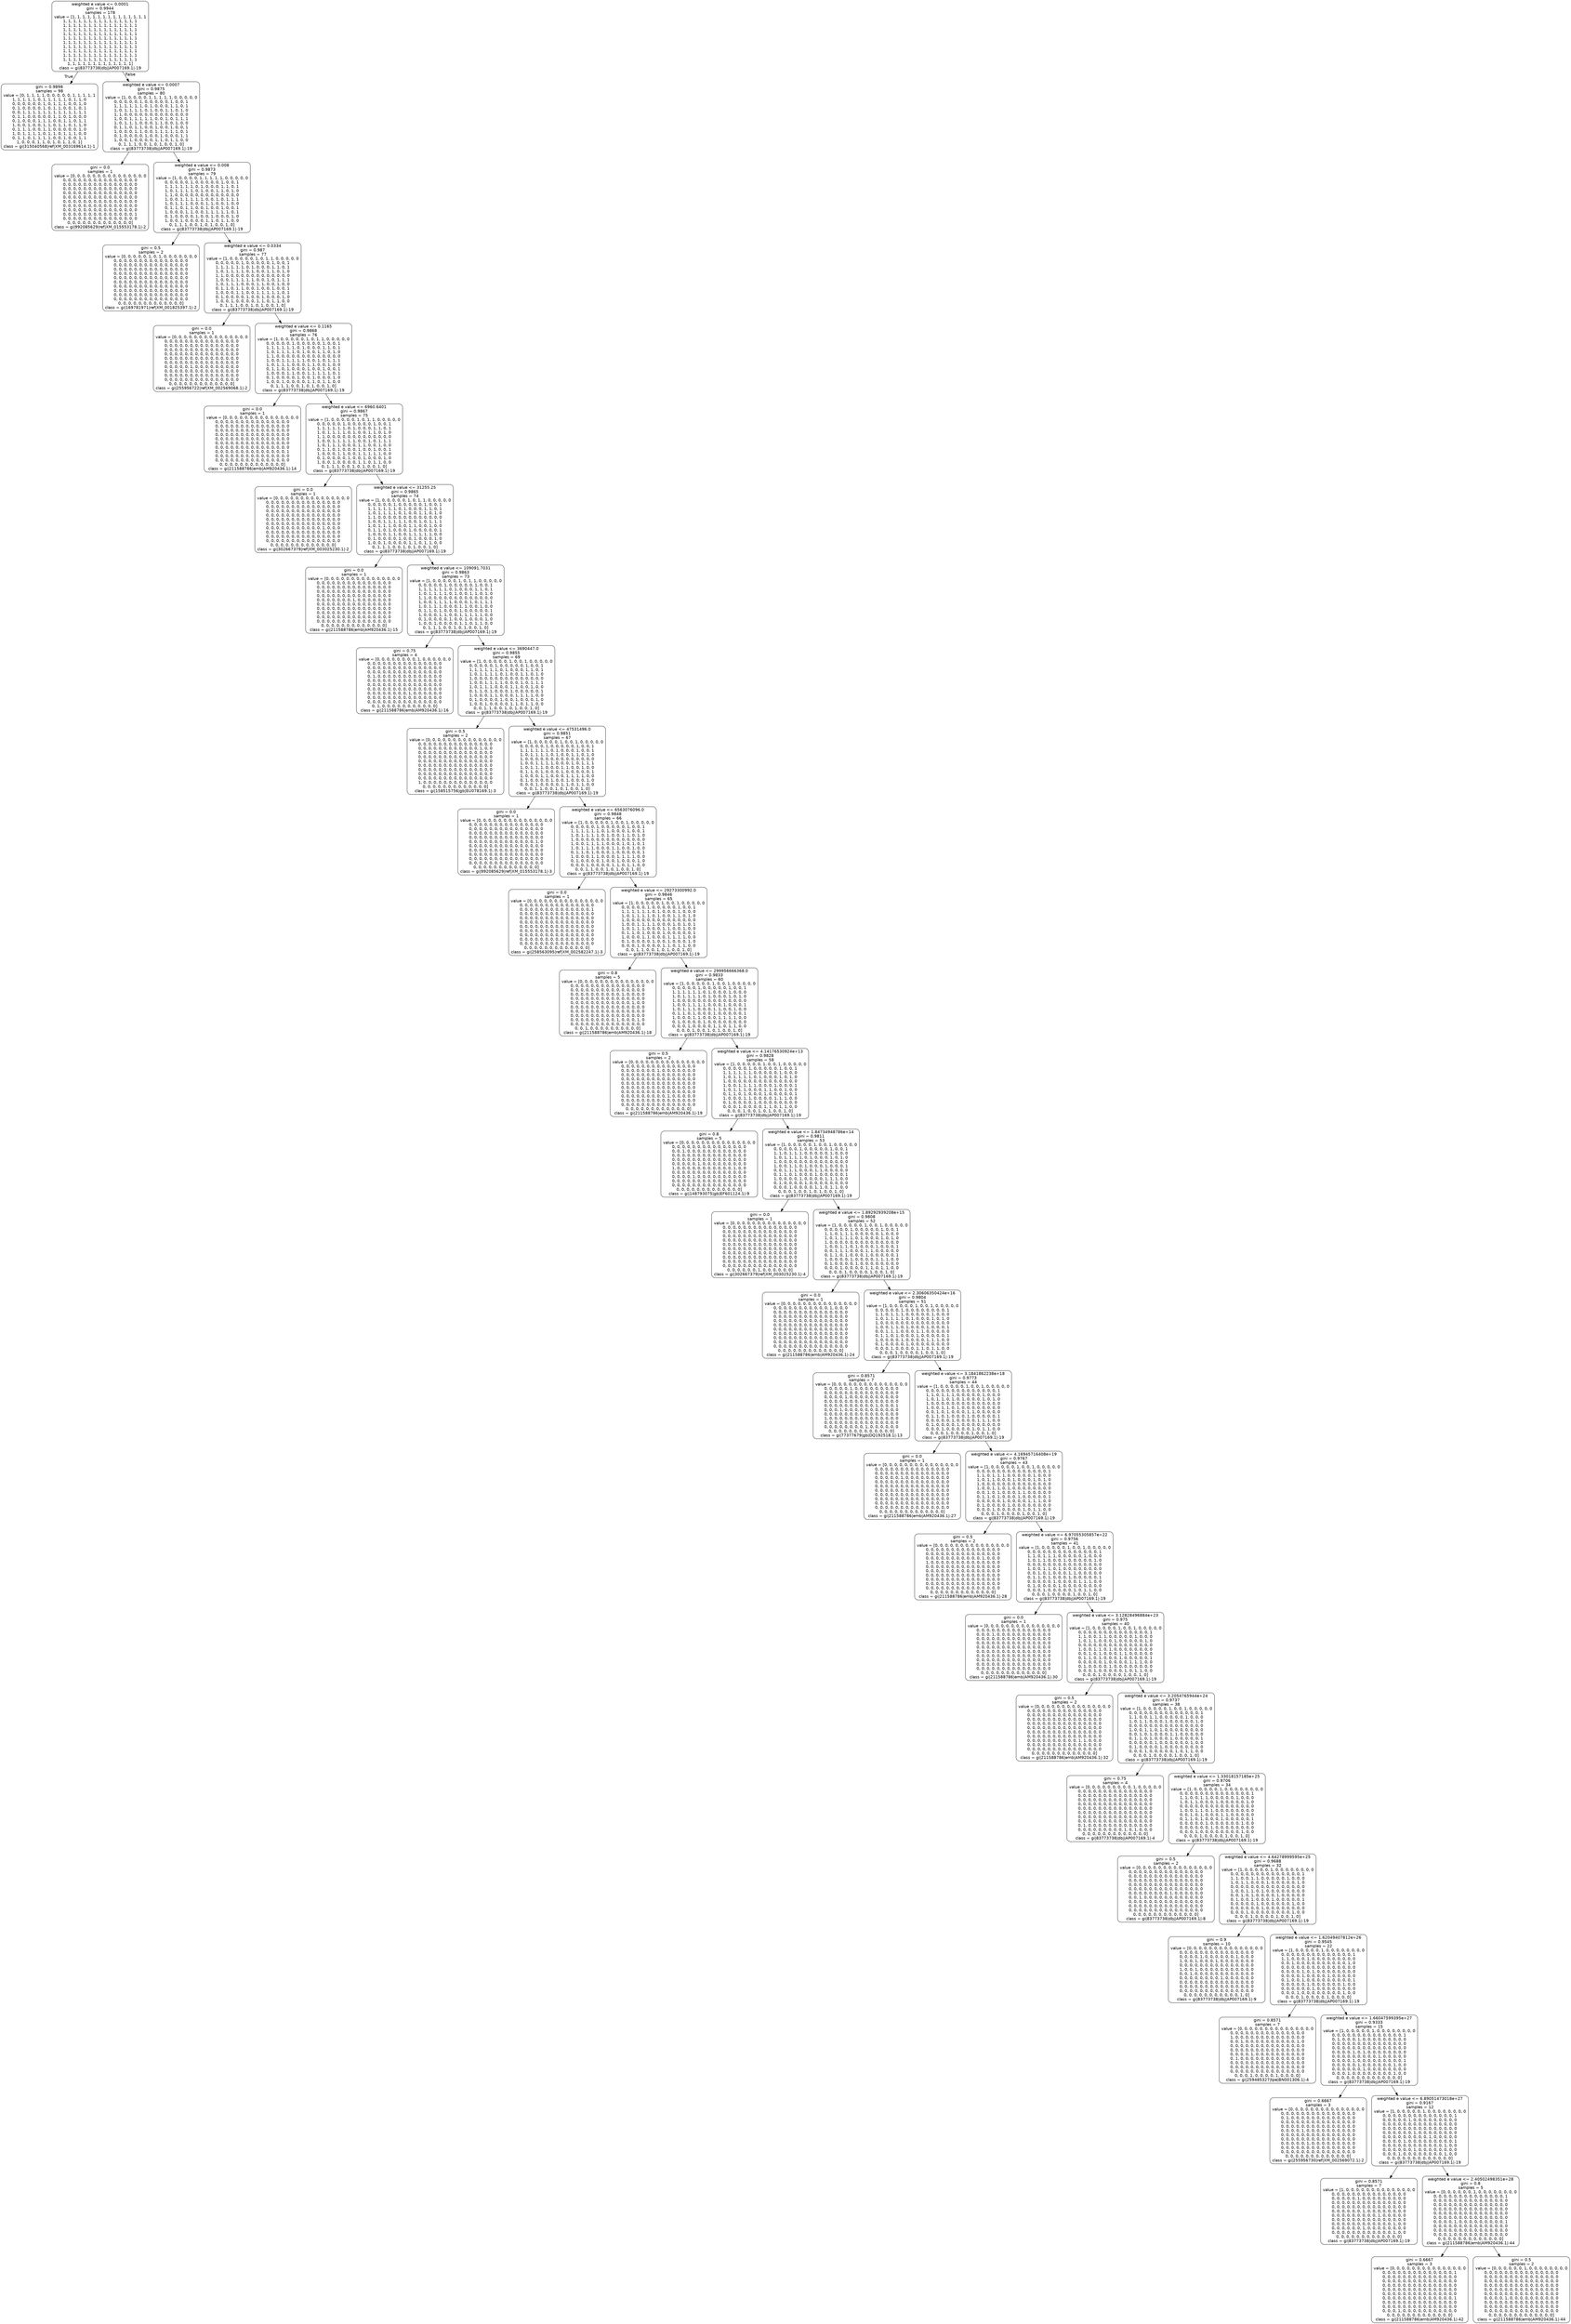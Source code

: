 digraph Tree {
node [shape=box, style="rounded", color="black", fontname=helvetica] ;
edge [fontname=helvetica] ;
0 [label="weighted e value <= 0.0001\ngini = 0.9944\nsamples = 178\nvalue = [1, 1, 1, 1, 1, 1, 1, 1, 1, 1, 1, 1, 1, 1, 1\n1, 1, 1, 1, 1, 1, 1, 1, 1, 1, 1, 1, 1, 1, 1\n1, 1, 1, 1, 1, 1, 1, 1, 1, 1, 1, 1, 1, 1, 1\n1, 1, 1, 1, 1, 1, 1, 1, 1, 1, 1, 1, 1, 1, 1\n1, 1, 1, 1, 1, 1, 1, 1, 1, 1, 1, 1, 1, 1, 1\n1, 1, 1, 1, 1, 1, 1, 1, 1, 1, 1, 1, 1, 1, 1\n1, 1, 1, 1, 1, 1, 1, 1, 1, 1, 1, 1, 1, 1, 1\n1, 1, 1, 1, 1, 1, 1, 1, 1, 1, 1, 1, 1, 1, 1\n1, 1, 1, 1, 1, 1, 1, 1, 1, 1, 1, 1, 1, 1, 1\n1, 1, 1, 1, 1, 1, 1, 1, 1, 1, 1, 1, 1, 1, 1\n1, 1, 1, 1, 1, 1, 1, 1, 1, 1, 1, 1, 1, 1, 1\n1, 1, 1, 1, 1, 1, 1, 1, 1, 1, 1, 1, 1]\nclass = gi|83773738|dbj|AP007169.1|-19"] ;
1 [label="gini = 0.9898\nsamples = 98\nvalue = [0, 1, 1, 1, 1, 0, 0, 0, 0, 0, 1, 1, 1, 1, 1\n1, 1, 1, 1, 1, 0, 1, 1, 1, 1, 1, 0, 1, 1, 0\n0, 0, 0, 0, 0, 0, 1, 0, 1, 1, 1, 0, 0, 1, 0\n0, 1, 0, 0, 0, 0, 1, 0, 1, 1, 0, 0, 1, 0, 1\n0, 0, 1, 1, 1, 1, 1, 1, 1, 1, 1, 1, 1, 1, 1\n0, 1, 1, 0, 0, 0, 0, 0, 1, 1, 0, 1, 0, 0, 0\n0, 1, 0, 0, 0, 1, 1, 1, 0, 0, 1, 1, 0, 1, 1\n1, 0, 0, 1, 0, 0, 1, 1, 0, 1, 1, 0, 1, 1, 0\n0, 1, 1, 1, 0, 0, 1, 1, 0, 0, 0, 0, 0, 1, 0\n1, 0, 1, 1, 1, 1, 0, 1, 1, 0, 1, 1, 1, 0, 0\n0, 1, 1, 0, 1, 1, 1, 1, 0, 0, 1, 0, 0, 1, 1\n1, 0, 0, 0, 1, 1, 0, 1, 0, 1, 1, 0, 1]\nclass = gi|315040568|ref|XM_003169614.1|-1"] ;
0 -> 1 [labeldistance=2.5, labelangle=45, headlabel="True"] ;
2 [label="weighted e value <= 0.0007\ngini = 0.9875\nsamples = 80\nvalue = [1, 0, 0, 0, 0, 1, 1, 1, 1, 1, 0, 0, 0, 0, 0\n0, 0, 0, 0, 0, 1, 0, 0, 0, 0, 0, 1, 0, 0, 1\n1, 1, 1, 1, 1, 1, 0, 1, 0, 0, 0, 1, 1, 0, 1\n1, 0, 1, 1, 1, 1, 0, 1, 0, 0, 1, 1, 0, 1, 0\n1, 1, 0, 0, 0, 0, 0, 0, 0, 0, 0, 0, 0, 0, 0\n1, 0, 0, 1, 1, 1, 1, 1, 0, 0, 1, 0, 1, 1, 1\n1, 0, 1, 1, 1, 0, 0, 0, 1, 1, 0, 0, 1, 0, 0\n0, 1, 1, 0, 1, 1, 0, 0, 1, 0, 0, 1, 0, 0, 1\n1, 0, 0, 0, 1, 1, 0, 0, 1, 1, 1, 1, 1, 0, 1\n0, 1, 0, 0, 0, 0, 1, 0, 0, 1, 0, 0, 0, 1, 1\n1, 0, 0, 1, 0, 0, 0, 0, 1, 1, 0, 1, 1, 0, 0\n0, 1, 1, 1, 0, 0, 1, 0, 1, 0, 0, 1, 0]\nclass = gi|83773738|dbj|AP007169.1|-19"] ;
0 -> 2 [labeldistance=2.5, labelangle=-45, headlabel="False"] ;
3 [label="gini = 0.0\nsamples = 1\nvalue = [0, 0, 0, 0, 0, 0, 0, 0, 0, 0, 0, 0, 0, 0, 0\n0, 0, 0, 0, 0, 0, 0, 0, 0, 0, 0, 0, 0, 0, 0\n0, 0, 0, 0, 0, 0, 0, 0, 0, 0, 0, 0, 0, 0, 0\n0, 0, 0, 0, 0, 0, 0, 0, 0, 0, 0, 0, 0, 0, 0\n0, 0, 0, 0, 0, 0, 0, 0, 0, 0, 0, 0, 0, 0, 0\n0, 0, 0, 0, 0, 0, 0, 0, 0, 0, 0, 0, 0, 0, 0\n0, 0, 0, 0, 0, 0, 0, 0, 0, 0, 0, 0, 0, 0, 0\n0, 0, 0, 0, 0, 0, 0, 0, 0, 0, 0, 0, 0, 0, 0\n0, 0, 0, 0, 0, 0, 0, 0, 0, 0, 0, 0, 0, 0, 0\n0, 0, 0, 0, 0, 0, 0, 0, 0, 0, 0, 0, 0, 0, 1\n0, 0, 0, 0, 0, 0, 0, 0, 0, 0, 0, 0, 0, 0, 0\n0, 0, 0, 0, 0, 0, 0, 0, 0, 0, 0, 0, 0]\nclass = gi|992085629|ref|XM_015553178.1|-2"] ;
2 -> 3 ;
4 [label="weighted e value <= 0.008\ngini = 0.9873\nsamples = 79\nvalue = [1, 0, 0, 0, 0, 1, 1, 1, 1, 1, 0, 0, 0, 0, 0\n0, 0, 0, 0, 0, 1, 0, 0, 0, 0, 0, 1, 0, 0, 1\n1, 1, 1, 1, 1, 1, 0, 1, 0, 0, 0, 1, 1, 0, 1\n1, 0, 1, 1, 1, 1, 0, 1, 0, 0, 1, 1, 0, 1, 0\n1, 1, 0, 0, 0, 0, 0, 0, 0, 0, 0, 0, 0, 0, 0\n1, 0, 0, 1, 1, 1, 1, 1, 0, 0, 1, 0, 1, 1, 1\n1, 0, 1, 1, 1, 0, 0, 0, 1, 1, 0, 0, 1, 0, 0\n0, 1, 1, 0, 1, 1, 0, 0, 1, 0, 0, 1, 0, 0, 1\n1, 0, 0, 0, 1, 1, 0, 0, 1, 1, 1, 1, 1, 0, 1\n0, 1, 0, 0, 0, 0, 1, 0, 0, 1, 0, 0, 0, 1, 0\n1, 0, 0, 1, 0, 0, 0, 0, 1, 1, 0, 1, 1, 0, 0\n0, 1, 1, 1, 0, 0, 1, 0, 1, 0, 0, 1, 0]\nclass = gi|83773738|dbj|AP007169.1|-19"] ;
2 -> 4 ;
5 [label="gini = 0.5\nsamples = 2\nvalue = [0, 0, 0, 0, 0, 1, 0, 1, 0, 0, 0, 0, 0, 0, 0\n0, 0, 0, 0, 0, 0, 0, 0, 0, 0, 0, 0, 0, 0, 0\n0, 0, 0, 0, 0, 0, 0, 0, 0, 0, 0, 0, 0, 0, 0\n0, 0, 0, 0, 0, 0, 0, 0, 0, 0, 0, 0, 0, 0, 0\n0, 0, 0, 0, 0, 0, 0, 0, 0, 0, 0, 0, 0, 0, 0\n0, 0, 0, 0, 0, 0, 0, 0, 0, 0, 0, 0, 0, 0, 0\n0, 0, 0, 0, 0, 0, 0, 0, 0, 0, 0, 0, 0, 0, 0\n0, 0, 0, 0, 0, 0, 0, 0, 0, 0, 0, 0, 0, 0, 0\n0, 0, 0, 0, 0, 0, 0, 0, 0, 0, 0, 0, 0, 0, 0\n0, 0, 0, 0, 0, 0, 0, 0, 0, 0, 0, 0, 0, 0, 0\n0, 0, 0, 0, 0, 0, 0, 0, 0, 0, 0, 0, 0, 0, 0\n0, 0, 0, 0, 0, 0, 0, 0, 0, 0, 0, 0, 0]\nclass = gi|169781971|ref|XM_001825397.1|-2"] ;
4 -> 5 ;
6 [label="weighted e value <= 0.0334\ngini = 0.987\nsamples = 77\nvalue = [1, 0, 0, 0, 0, 0, 1, 0, 1, 1, 0, 0, 0, 0, 0\n0, 0, 0, 0, 0, 1, 0, 0, 0, 0, 0, 1, 0, 0, 1\n1, 1, 1, 1, 1, 1, 0, 1, 0, 0, 0, 1, 1, 0, 1\n1, 0, 1, 1, 1, 1, 0, 1, 0, 0, 1, 1, 0, 1, 0\n1, 1, 0, 0, 0, 0, 0, 0, 0, 0, 0, 0, 0, 0, 0\n1, 0, 0, 1, 1, 1, 1, 1, 0, 0, 1, 0, 1, 1, 1\n1, 0, 1, 1, 1, 0, 0, 0, 1, 1, 0, 0, 1, 0, 0\n0, 1, 1, 0, 1, 1, 0, 0, 1, 0, 0, 1, 0, 0, 1\n1, 0, 0, 0, 1, 1, 0, 0, 1, 1, 1, 1, 1, 0, 1\n0, 1, 0, 0, 0, 0, 1, 0, 0, 1, 0, 0, 0, 1, 0\n1, 0, 0, 1, 0, 0, 0, 0, 1, 1, 0, 1, 1, 0, 0\n0, 1, 1, 1, 0, 0, 1, 0, 1, 0, 0, 1, 0]\nclass = gi|83773738|dbj|AP007169.1|-19"] ;
4 -> 6 ;
7 [label="gini = 0.0\nsamples = 1\nvalue = [0, 0, 0, 0, 0, 0, 0, 0, 0, 0, 0, 0, 0, 0, 0\n0, 0, 0, 0, 0, 0, 0, 0, 0, 0, 0, 0, 0, 0, 0\n0, 0, 0, 0, 0, 0, 0, 0, 0, 0, 0, 0, 0, 0, 0\n0, 0, 0, 0, 0, 0, 0, 0, 0, 0, 0, 0, 0, 0, 0\n0, 0, 0, 0, 0, 0, 0, 0, 0, 0, 0, 0, 0, 0, 0\n0, 0, 0, 0, 0, 0, 0, 0, 0, 0, 0, 0, 0, 0, 0\n0, 0, 0, 0, 0, 0, 0, 0, 0, 0, 0, 0, 0, 0, 0\n0, 0, 0, 0, 0, 1, 0, 0, 0, 0, 0, 0, 0, 0, 0\n0, 0, 0, 0, 0, 0, 0, 0, 0, 0, 0, 0, 0, 0, 0\n0, 0, 0, 0, 0, 0, 0, 0, 0, 0, 0, 0, 0, 0, 0\n0, 0, 0, 0, 0, 0, 0, 0, 0, 0, 0, 0, 0, 0, 0\n0, 0, 0, 0, 0, 0, 0, 0, 0, 0, 0, 0, 0]\nclass = gi|255956722|ref|XM_002569068.1|-2"] ;
6 -> 7 ;
8 [label="weighted e value <= 0.1165\ngini = 0.9868\nsamples = 76\nvalue = [1, 0, 0, 0, 0, 0, 1, 0, 1, 1, 0, 0, 0, 0, 0\n0, 0, 0, 0, 0, 1, 0, 0, 0, 0, 0, 1, 0, 0, 1\n1, 1, 1, 1, 1, 1, 0, 1, 0, 0, 0, 1, 1, 0, 1\n1, 0, 1, 1, 1, 1, 0, 1, 0, 0, 1, 1, 0, 1, 0\n1, 1, 0, 0, 0, 0, 0, 0, 0, 0, 0, 0, 0, 0, 0\n1, 0, 0, 1, 1, 1, 1, 1, 0, 0, 1, 0, 1, 1, 1\n1, 0, 1, 1, 1, 0, 0, 0, 1, 1, 0, 0, 1, 0, 0\n0, 1, 1, 0, 1, 0, 0, 0, 1, 0, 0, 1, 0, 0, 1\n1, 0, 0, 0, 1, 1, 0, 0, 1, 1, 1, 1, 1, 0, 1\n0, 1, 0, 0, 0, 0, 1, 0, 0, 1, 0, 0, 0, 1, 0\n1, 0, 0, 1, 0, 0, 0, 0, 1, 1, 0, 1, 1, 0, 0\n0, 1, 1, 1, 0, 0, 1, 0, 1, 0, 0, 1, 0]\nclass = gi|83773738|dbj|AP007169.1|-19"] ;
6 -> 8 ;
9 [label="gini = 0.0\nsamples = 1\nvalue = [0, 0, 0, 0, 0, 0, 0, 0, 0, 0, 0, 0, 0, 0, 0\n0, 0, 0, 0, 0, 0, 0, 0, 0, 0, 0, 0, 0, 0, 0\n0, 0, 0, 0, 0, 0, 0, 0, 0, 0, 0, 0, 0, 0, 0\n0, 0, 0, 0, 0, 0, 0, 0, 0, 0, 0, 0, 0, 0, 0\n0, 0, 0, 0, 0, 0, 0, 0, 0, 0, 0, 0, 0, 0, 0\n0, 0, 0, 0, 0, 0, 0, 0, 0, 0, 0, 0, 0, 0, 0\n0, 0, 0, 0, 0, 0, 0, 0, 0, 0, 0, 0, 0, 0, 0\n0, 0, 0, 0, 0, 0, 0, 0, 0, 0, 0, 0, 0, 0, 0\n0, 0, 0, 0, 0, 0, 0, 0, 0, 0, 0, 0, 0, 0, 1\n0, 0, 0, 0, 0, 0, 0, 0, 0, 0, 0, 0, 0, 0, 0\n0, 0, 0, 0, 0, 0, 0, 0, 0, 0, 0, 0, 0, 0, 0\n0, 0, 0, 0, 0, 0, 0, 0, 0, 0, 0, 0, 0]\nclass = gi|211588786|emb|AM920436.1|-14"] ;
8 -> 9 ;
10 [label="weighted e value <= 6960.6401\ngini = 0.9867\nsamples = 75\nvalue = [1, 0, 0, 0, 0, 0, 1, 0, 1, 1, 0, 0, 0, 0, 0\n0, 0, 0, 0, 0, 1, 0, 0, 0, 0, 0, 1, 0, 0, 1\n1, 1, 1, 1, 1, 1, 0, 1, 0, 0, 0, 1, 1, 0, 1\n1, 0, 1, 1, 1, 1, 0, 1, 0, 0, 1, 1, 0, 1, 0\n1, 1, 0, 0, 0, 0, 0, 0, 0, 0, 0, 0, 0, 0, 0\n1, 0, 0, 1, 1, 1, 1, 1, 0, 0, 1, 0, 1, 1, 1\n1, 0, 1, 1, 1, 0, 0, 0, 1, 1, 0, 0, 1, 0, 0\n0, 1, 1, 0, 1, 0, 0, 0, 1, 0, 0, 1, 0, 0, 1\n1, 0, 0, 0, 1, 1, 0, 0, 1, 1, 1, 1, 1, 0, 0\n0, 1, 0, 0, 0, 0, 1, 0, 0, 1, 0, 0, 0, 1, 0\n1, 0, 0, 1, 0, 0, 0, 0, 1, 1, 0, 1, 1, 0, 0\n0, 1, 1, 1, 0, 0, 1, 0, 1, 0, 0, 1, 0]\nclass = gi|83773738|dbj|AP007169.1|-19"] ;
8 -> 10 ;
11 [label="gini = 0.0\nsamples = 1\nvalue = [0, 0, 0, 0, 0, 0, 0, 0, 0, 0, 0, 0, 0, 0, 0\n0, 0, 0, 0, 0, 0, 0, 0, 0, 0, 0, 0, 0, 0, 0\n0, 0, 0, 0, 0, 0, 0, 0, 0, 0, 0, 0, 0, 0, 0\n0, 0, 0, 0, 0, 0, 0, 0, 0, 0, 0, 0, 0, 0, 0\n0, 0, 0, 0, 0, 0, 0, 0, 0, 0, 0, 0, 0, 0, 0\n0, 0, 0, 0, 0, 0, 0, 0, 0, 0, 0, 0, 0, 0, 0\n0, 0, 0, 0, 0, 0, 0, 0, 0, 0, 0, 0, 0, 0, 0\n0, 0, 0, 0, 0, 0, 0, 0, 0, 0, 0, 1, 0, 0, 0\n0, 0, 0, 0, 0, 0, 0, 0, 0, 0, 0, 0, 0, 0, 0\n0, 0, 0, 0, 0, 0, 0, 0, 0, 0, 0, 0, 0, 0, 0\n0, 0, 0, 0, 0, 0, 0, 0, 0, 0, 0, 0, 0, 0, 0\n0, 0, 0, 0, 0, 0, 0, 0, 0, 0, 0, 0, 0]\nclass = gi|302667379|ref|XM_003025230.1|-2"] ;
10 -> 11 ;
12 [label="weighted e value <= 31255.25\ngini = 0.9865\nsamples = 74\nvalue = [1, 0, 0, 0, 0, 0, 1, 0, 1, 1, 0, 0, 0, 0, 0\n0, 0, 0, 0, 0, 1, 0, 0, 0, 0, 0, 1, 0, 0, 1\n1, 1, 1, 1, 1, 1, 0, 1, 0, 0, 0, 1, 1, 0, 1\n1, 0, 1, 1, 1, 1, 0, 1, 0, 0, 1, 1, 0, 1, 0\n1, 1, 0, 0, 0, 0, 0, 0, 0, 0, 0, 0, 0, 0, 0\n1, 0, 0, 1, 1, 1, 1, 1, 0, 0, 1, 0, 1, 1, 1\n1, 0, 1, 1, 1, 0, 0, 0, 1, 1, 0, 0, 1, 0, 0\n0, 1, 1, 0, 1, 0, 0, 0, 1, 0, 0, 0, 0, 0, 1\n1, 0, 0, 0, 1, 1, 0, 0, 1, 1, 1, 1, 1, 0, 0\n0, 1, 0, 0, 0, 0, 1, 0, 0, 1, 0, 0, 0, 1, 0\n1, 0, 0, 1, 0, 0, 0, 0, 1, 1, 0, 1, 1, 0, 0\n0, 1, 1, 1, 0, 0, 1, 0, 1, 0, 0, 1, 0]\nclass = gi|83773738|dbj|AP007169.1|-19"] ;
10 -> 12 ;
13 [label="gini = 0.0\nsamples = 1\nvalue = [0, 0, 0, 0, 0, 0, 0, 0, 0, 0, 0, 0, 0, 0, 0\n0, 0, 0, 0, 0, 0, 0, 0, 0, 0, 0, 0, 0, 0, 0\n0, 0, 0, 0, 0, 0, 0, 0, 0, 0, 0, 0, 0, 0, 0\n0, 0, 0, 0, 0, 0, 0, 0, 0, 0, 0, 0, 0, 0, 0\n0, 0, 0, 0, 0, 0, 0, 0, 0, 0, 0, 0, 0, 0, 0\n0, 0, 0, 0, 0, 0, 0, 1, 0, 0, 0, 0, 0, 0, 0\n0, 0, 0, 0, 0, 0, 0, 0, 0, 0, 0, 0, 0, 0, 0\n0, 0, 0, 0, 0, 0, 0, 0, 0, 0, 0, 0, 0, 0, 0\n0, 0, 0, 0, 0, 0, 0, 0, 0, 0, 0, 0, 0, 0, 0\n0, 0, 0, 0, 0, 0, 0, 0, 0, 0, 0, 0, 0, 0, 0\n0, 0, 0, 0, 0, 0, 0, 0, 0, 0, 0, 0, 0, 0, 0\n0, 0, 0, 0, 0, 0, 0, 0, 0, 0, 0, 0, 0]\nclass = gi|211588786|emb|AM920436.1|-15"] ;
12 -> 13 ;
14 [label="weighted e value <= 109091.7031\ngini = 0.9863\nsamples = 73\nvalue = [1, 0, 0, 0, 0, 0, 1, 0, 1, 1, 0, 0, 0, 0, 0\n0, 0, 0, 0, 0, 1, 0, 0, 0, 0, 0, 1, 0, 0, 1\n1, 1, 1, 1, 1, 1, 0, 1, 0, 0, 0, 1, 1, 0, 1\n1, 0, 1, 1, 1, 1, 0, 1, 0, 0, 1, 1, 0, 1, 0\n1, 1, 0, 0, 0, 0, 0, 0, 0, 0, 0, 0, 0, 0, 0\n1, 0, 0, 1, 1, 1, 1, 0, 0, 0, 1, 0, 1, 1, 1\n1, 0, 1, 1, 1, 0, 0, 0, 1, 1, 0, 0, 1, 0, 0\n0, 1, 1, 0, 1, 0, 0, 0, 1, 0, 0, 0, 0, 0, 1\n1, 0, 0, 0, 1, 1, 0, 0, 1, 1, 1, 1, 1, 0, 0\n0, 1, 0, 0, 0, 0, 1, 0, 0, 1, 0, 0, 0, 1, 0\n1, 0, 0, 1, 0, 0, 0, 0, 1, 1, 0, 1, 1, 0, 0\n0, 1, 1, 1, 0, 0, 1, 0, 1, 0, 0, 1, 0]\nclass = gi|83773738|dbj|AP007169.1|-19"] ;
12 -> 14 ;
15 [label="gini = 0.75\nsamples = 4\nvalue = [0, 0, 0, 0, 0, 0, 0, 0, 1, 0, 0, 0, 0, 0, 0\n0, 0, 0, 0, 0, 0, 0, 0, 0, 0, 0, 0, 0, 0, 0\n0, 0, 0, 0, 0, 0, 0, 0, 0, 0, 0, 0, 0, 0, 0\n0, 0, 0, 0, 0, 0, 0, 0, 0, 0, 0, 0, 0, 0, 0\n0, 1, 0, 0, 0, 0, 0, 0, 0, 0, 0, 0, 0, 0, 0\n0, 0, 0, 0, 0, 0, 0, 0, 0, 0, 0, 0, 0, 0, 0\n0, 0, 0, 0, 0, 0, 0, 0, 0, 0, 0, 0, 0, 0, 0\n0, 0, 0, 0, 0, 0, 0, 0, 0, 0, 0, 0, 0, 0, 0\n0, 0, 0, 0, 0, 0, 0, 0, 1, 0, 0, 0, 0, 0, 0\n0, 0, 0, 0, 0, 0, 0, 0, 0, 0, 0, 0, 0, 0, 0\n0, 0, 0, 0, 0, 0, 0, 0, 0, 0, 0, 0, 0, 0, 0\n0, 1, 0, 0, 0, 0, 0, 0, 0, 0, 0, 0, 0]\nclass = gi|211588786|emb|AM920436.1|-16"] ;
14 -> 15 ;
16 [label="weighted e value <= 3690447.0\ngini = 0.9855\nsamples = 69\nvalue = [1, 0, 0, 0, 0, 0, 1, 0, 0, 1, 0, 0, 0, 0, 0\n0, 0, 0, 0, 0, 1, 0, 0, 0, 0, 0, 1, 0, 0, 1\n1, 1, 1, 1, 1, 1, 0, 1, 0, 0, 0, 1, 1, 0, 1\n1, 0, 1, 1, 1, 1, 0, 1, 0, 0, 1, 1, 0, 1, 0\n1, 0, 0, 0, 0, 0, 0, 0, 0, 0, 0, 0, 0, 0, 0\n1, 0, 0, 1, 1, 1, 1, 0, 0, 0, 1, 0, 1, 1, 1\n1, 0, 1, 1, 1, 0, 0, 0, 1, 1, 0, 0, 1, 0, 0\n0, 1, 1, 0, 1, 0, 0, 0, 1, 0, 0, 0, 0, 0, 1\n1, 0, 0, 0, 1, 1, 0, 0, 0, 1, 1, 1, 1, 0, 0\n0, 1, 0, 0, 0, 0, 1, 0, 0, 1, 0, 0, 0, 1, 0\n1, 0, 0, 1, 0, 0, 0, 0, 1, 1, 0, 1, 1, 0, 0\n0, 0, 1, 1, 0, 0, 1, 0, 1, 0, 0, 1, 0]\nclass = gi|83773738|dbj|AP007169.1|-19"] ;
14 -> 16 ;
17 [label="gini = 0.5\nsamples = 2\nvalue = [0, 0, 0, 0, 0, 0, 0, 0, 0, 0, 0, 0, 0, 0, 0\n0, 0, 0, 0, 0, 0, 0, 0, 0, 0, 0, 0, 0, 0, 0\n0, 0, 0, 0, 0, 0, 0, 0, 0, 0, 0, 0, 1, 0, 0\n0, 0, 0, 0, 0, 0, 0, 0, 0, 0, 0, 0, 0, 0, 0\n0, 0, 0, 0, 0, 0, 0, 0, 0, 0, 0, 0, 0, 0, 0\n0, 0, 0, 0, 0, 0, 0, 0, 0, 0, 0, 0, 0, 0, 0\n0, 0, 0, 0, 0, 0, 0, 0, 0, 0, 0, 0, 0, 0, 0\n0, 0, 0, 0, 0, 0, 0, 0, 0, 0, 0, 0, 0, 0, 0\n0, 0, 0, 0, 0, 0, 0, 0, 0, 0, 0, 0, 0, 0, 0\n0, 0, 0, 0, 0, 0, 0, 0, 0, 0, 0, 0, 0, 0, 0\n1, 0, 0, 0, 0, 0, 0, 0, 0, 0, 0, 0, 0, 0, 0\n0, 0, 0, 0, 0, 0, 0, 0, 0, 0, 0, 0, 0]\nclass = gi|158515756|gb|EU078169.1|-3"] ;
16 -> 17 ;
18 [label="weighted e value <= 47531496.0\ngini = 0.9851\nsamples = 67\nvalue = [1, 0, 0, 0, 0, 0, 1, 0, 0, 1, 0, 0, 0, 0, 0\n0, 0, 0, 0, 0, 1, 0, 0, 0, 0, 0, 1, 0, 0, 1\n1, 1, 1, 1, 1, 1, 0, 1, 0, 0, 0, 1, 0, 0, 1\n1, 0, 1, 1, 1, 1, 0, 1, 0, 0, 1, 1, 0, 1, 0\n1, 0, 0, 0, 0, 0, 0, 0, 0, 0, 0, 0, 0, 0, 0\n1, 0, 0, 1, 1, 1, 1, 0, 0, 0, 1, 0, 1, 1, 1\n1, 0, 1, 1, 1, 0, 0, 0, 1, 1, 0, 0, 1, 0, 0\n0, 1, 1, 0, 1, 0, 0, 0, 1, 0, 0, 0, 0, 0, 1\n1, 0, 0, 0, 1, 1, 0, 0, 0, 1, 1, 1, 1, 0, 0\n0, 1, 0, 0, 0, 0, 1, 0, 0, 1, 0, 0, 0, 1, 0\n0, 0, 0, 1, 0, 0, 0, 0, 1, 1, 0, 1, 1, 0, 0\n0, 0, 1, 1, 0, 0, 1, 0, 1, 0, 0, 1, 0]\nclass = gi|83773738|dbj|AP007169.1|-19"] ;
16 -> 18 ;
19 [label="gini = 0.0\nsamples = 1\nvalue = [0, 0, 0, 0, 0, 0, 0, 0, 0, 0, 0, 0, 0, 0, 0\n0, 0, 0, 0, 0, 0, 0, 0, 0, 0, 0, 0, 0, 0, 0\n0, 0, 0, 0, 0, 0, 0, 0, 0, 0, 0, 0, 0, 0, 0\n0, 0, 0, 0, 0, 0, 0, 0, 0, 0, 0, 0, 0, 0, 0\n0, 0, 0, 0, 0, 0, 0, 0, 0, 0, 0, 0, 0, 0, 0\n0, 0, 0, 0, 0, 0, 0, 0, 0, 0, 0, 0, 0, 1, 0\n0, 0, 0, 0, 0, 0, 0, 0, 0, 0, 0, 0, 0, 0, 0\n0, 0, 0, 0, 0, 0, 0, 0, 0, 0, 0, 0, 0, 0, 0\n0, 0, 0, 0, 0, 0, 0, 0, 0, 0, 0, 0, 0, 0, 0\n0, 0, 0, 0, 0, 0, 0, 0, 0, 0, 0, 0, 0, 0, 0\n0, 0, 0, 0, 0, 0, 0, 0, 0, 0, 0, 0, 0, 0, 0\n0, 0, 0, 0, 0, 0, 0, 0, 0, 0, 0, 0, 0]\nclass = gi|992085629|ref|XM_015553178.1|-3"] ;
18 -> 19 ;
20 [label="weighted e value <= 6563076096.0\ngini = 0.9848\nsamples = 66\nvalue = [1, 0, 0, 0, 0, 0, 1, 0, 0, 1, 0, 0, 0, 0, 0\n0, 0, 0, 0, 0, 1, 0, 0, 0, 0, 0, 1, 0, 0, 1\n1, 1, 1, 1, 1, 1, 0, 1, 0, 0, 0, 1, 0, 0, 1\n1, 0, 1, 1, 1, 1, 0, 1, 0, 0, 1, 1, 0, 1, 0\n1, 0, 0, 0, 0, 0, 0, 0, 0, 0, 0, 0, 0, 0, 0\n1, 0, 0, 1, 1, 1, 1, 0, 0, 0, 1, 0, 1, 0, 1\n1, 0, 1, 1, 1, 0, 0, 0, 1, 1, 0, 0, 1, 0, 0\n0, 1, 1, 0, 1, 0, 0, 0, 1, 0, 0, 0, 0, 0, 1\n1, 0, 0, 0, 1, 1, 0, 0, 0, 1, 1, 1, 1, 0, 0\n0, 1, 0, 0, 0, 0, 1, 0, 0, 1, 0, 0, 0, 1, 0\n0, 0, 0, 1, 0, 0, 0, 0, 1, 1, 0, 1, 1, 0, 0\n0, 0, 1, 1, 0, 0, 1, 0, 1, 0, 0, 1, 0]\nclass = gi|83773738|dbj|AP007169.1|-19"] ;
18 -> 20 ;
21 [label="gini = 0.0\nsamples = 1\nvalue = [0, 0, 0, 0, 0, 0, 0, 0, 0, 0, 0, 0, 0, 0, 0\n0, 0, 0, 0, 0, 0, 0, 0, 0, 0, 0, 0, 0, 0, 0\n0, 0, 0, 0, 0, 0, 0, 0, 0, 0, 0, 0, 0, 0, 1\n0, 0, 0, 0, 0, 0, 0, 0, 0, 0, 0, 0, 0, 0, 0\n0, 0, 0, 0, 0, 0, 0, 0, 0, 0, 0, 0, 0, 0, 0\n0, 0, 0, 0, 0, 0, 0, 0, 0, 0, 0, 0, 0, 0, 0\n0, 0, 0, 0, 0, 0, 0, 0, 0, 0, 0, 0, 0, 0, 0\n0, 0, 0, 0, 0, 0, 0, 0, 0, 0, 0, 0, 0, 0, 0\n0, 0, 0, 0, 0, 0, 0, 0, 0, 0, 0, 0, 0, 0, 0\n0, 0, 0, 0, 0, 0, 0, 0, 0, 0, 0, 0, 0, 0, 0\n0, 0, 0, 0, 0, 0, 0, 0, 0, 0, 0, 0, 0, 0, 0\n0, 0, 0, 0, 0, 0, 0, 0, 0, 0, 0, 0, 0]\nclass = gi|258563095|ref|XM_002582247.1|-3"] ;
20 -> 21 ;
22 [label="weighted e value <= 29273300992.0\ngini = 0.9846\nsamples = 65\nvalue = [1, 0, 0, 0, 0, 0, 1, 0, 0, 1, 0, 0, 0, 0, 0\n0, 0, 0, 0, 0, 1, 0, 0, 0, 0, 0, 1, 0, 0, 1\n1, 1, 1, 1, 1, 1, 0, 1, 0, 0, 0, 1, 0, 0, 0\n1, 0, 1, 1, 1, 1, 0, 1, 0, 0, 1, 1, 0, 1, 0\n1, 0, 0, 0, 0, 0, 0, 0, 0, 0, 0, 0, 0, 0, 0\n1, 0, 0, 1, 1, 1, 1, 0, 0, 0, 1, 0, 1, 0, 1\n1, 0, 1, 1, 1, 0, 0, 0, 1, 1, 0, 0, 1, 0, 0\n0, 1, 1, 0, 1, 0, 0, 0, 1, 0, 0, 0, 0, 0, 1\n1, 0, 0, 0, 1, 1, 0, 0, 0, 1, 1, 1, 1, 0, 0\n0, 1, 0, 0, 0, 0, 1, 0, 0, 1, 0, 0, 0, 1, 0\n0, 0, 0, 1, 0, 0, 0, 0, 1, 1, 0, 1, 1, 0, 0\n0, 0, 1, 1, 0, 0, 1, 0, 1, 0, 0, 1, 0]\nclass = gi|83773738|dbj|AP007169.1|-19"] ;
20 -> 22 ;
23 [label="gini = 0.8\nsamples = 5\nvalue = [0, 0, 0, 0, 0, 0, 0, 0, 0, 0, 0, 0, 0, 0, 0\n0, 0, 0, 0, 0, 0, 0, 0, 0, 0, 0, 0, 0, 0, 0\n0, 0, 0, 0, 0, 0, 0, 0, 0, 0, 0, 0, 0, 0, 0\n0, 0, 0, 0, 0, 0, 0, 0, 0, 0, 1, 0, 0, 0, 0\n0, 0, 0, 0, 0, 0, 0, 0, 0, 0, 0, 0, 0, 0, 0\n0, 0, 0, 0, 0, 0, 0, 0, 0, 0, 0, 0, 1, 0, 0\n0, 0, 0, 0, 0, 0, 0, 0, 0, 0, 0, 0, 0, 0, 0\n0, 0, 0, 0, 0, 0, 0, 0, 0, 0, 0, 0, 0, 0, 0\n0, 0, 0, 0, 0, 0, 0, 0, 0, 0, 0, 0, 0, 0, 0\n0, 0, 0, 0, 0, 0, 0, 0, 0, 1, 0, 0, 0, 1, 0\n0, 0, 0, 0, 0, 0, 0, 0, 0, 0, 0, 0, 0, 0, 0\n0, 0, 1, 0, 0, 0, 0, 0, 0, 0, 0, 0, 0]\nclass = gi|211588786|emb|AM920436.1|-18"] ;
22 -> 23 ;
24 [label="weighted e value <= 299956666368.0\ngini = 0.9833\nsamples = 60\nvalue = [1, 0, 0, 0, 0, 0, 1, 0, 0, 1, 0, 0, 0, 0, 0\n0, 0, 0, 0, 0, 1, 0, 0, 0, 0, 0, 1, 0, 0, 1\n1, 1, 1, 1, 1, 1, 0, 1, 0, 0, 0, 1, 0, 0, 0\n1, 0, 1, 1, 1, 1, 0, 1, 0, 0, 0, 1, 0, 1, 0\n1, 0, 0, 0, 0, 0, 0, 0, 0, 0, 0, 0, 0, 0, 0\n1, 0, 0, 1, 1, 1, 1, 0, 0, 0, 1, 0, 0, 0, 1\n1, 0, 1, 1, 1, 0, 0, 0, 1, 1, 0, 0, 1, 0, 0\n0, 1, 1, 0, 1, 0, 0, 0, 1, 0, 0, 0, 0, 0, 1\n1, 0, 0, 0, 1, 1, 0, 0, 0, 1, 1, 1, 1, 0, 0\n0, 1, 0, 0, 0, 0, 1, 0, 0, 0, 0, 0, 0, 0, 0\n0, 0, 0, 1, 0, 0, 0, 0, 1, 1, 0, 1, 1, 0, 0\n0, 0, 0, 1, 0, 0, 1, 0, 1, 0, 0, 1, 0]\nclass = gi|83773738|dbj|AP007169.1|-19"] ;
22 -> 24 ;
25 [label="gini = 0.5\nsamples = 2\nvalue = [0, 0, 0, 0, 0, 0, 0, 0, 0, 0, 0, 0, 0, 0, 0\n0, 0, 0, 0, 0, 0, 0, 0, 0, 0, 0, 0, 0, 0, 0\n0, 0, 0, 0, 0, 0, 0, 1, 0, 0, 0, 0, 0, 0, 0\n0, 0, 0, 0, 0, 0, 0, 0, 0, 0, 0, 0, 0, 0, 0\n0, 0, 0, 0, 0, 0, 0, 0, 0, 0, 0, 0, 0, 0, 0\n0, 0, 0, 0, 0, 0, 0, 0, 0, 0, 0, 0, 0, 0, 0\n0, 0, 0, 0, 0, 0, 0, 0, 0, 0, 0, 0, 0, 0, 0\n0, 0, 0, 0, 0, 0, 0, 0, 0, 0, 0, 0, 0, 0, 0\n0, 0, 0, 0, 0, 0, 0, 0, 0, 1, 0, 0, 0, 0, 0\n0, 0, 0, 0, 0, 0, 0, 0, 0, 0, 0, 0, 0, 0, 0\n0, 0, 0, 0, 0, 0, 0, 0, 0, 0, 0, 0, 0, 0, 0\n0, 0, 0, 0, 0, 0, 0, 0, 0, 0, 0, 0, 0]\nclass = gi|211588786|emb|AM920436.1|-19"] ;
24 -> 25 ;
26 [label="weighted e value <= 4.14176530924e+13\ngini = 0.9828\nsamples = 58\nvalue = [1, 0, 0, 0, 0, 0, 1, 0, 0, 1, 0, 0, 0, 0, 0\n0, 0, 0, 0, 0, 1, 0, 0, 0, 0, 0, 1, 0, 0, 1\n1, 1, 1, 1, 1, 1, 0, 0, 0, 0, 0, 1, 0, 0, 0\n1, 0, 1, 1, 1, 1, 0, 1, 0, 0, 0, 1, 0, 1, 0\n1, 0, 0, 0, 0, 0, 0, 0, 0, 0, 0, 0, 0, 0, 0\n1, 0, 0, 1, 1, 1, 1, 0, 0, 0, 1, 0, 0, 0, 1\n1, 0, 1, 1, 1, 0, 0, 0, 1, 1, 0, 0, 1, 0, 0\n0, 1, 1, 0, 1, 0, 0, 0, 1, 0, 0, 0, 0, 0, 1\n1, 0, 0, 0, 1, 1, 0, 0, 0, 0, 1, 1, 1, 0, 0\n0, 1, 0, 0, 0, 0, 1, 0, 0, 0, 0, 0, 0, 0, 0\n0, 0, 0, 1, 0, 0, 0, 0, 1, 1, 0, 1, 1, 0, 0\n0, 0, 0, 1, 0, 0, 1, 0, 1, 0, 0, 1, 0]\nclass = gi|83773738|dbj|AP007169.1|-19"] ;
24 -> 26 ;
27 [label="gini = 0.8\nsamples = 5\nvalue = [0, 0, 0, 0, 0, 0, 0, 0, 0, 0, 0, 0, 0, 0, 0\n0, 0, 0, 0, 0, 0, 0, 0, 0, 0, 0, 0, 0, 0, 0\n0, 0, 1, 0, 0, 0, 0, 0, 0, 0, 0, 0, 0, 0, 0\n0, 0, 0, 0, 0, 0, 0, 0, 0, 0, 0, 0, 0, 0, 0\n0, 0, 0, 0, 0, 0, 0, 0, 0, 0, 0, 0, 0, 0, 0\n0, 0, 0, 0, 0, 1, 0, 0, 0, 0, 0, 0, 0, 0, 0\n1, 0, 0, 0, 0, 0, 0, 0, 0, 0, 0, 0, 1, 0, 0\n0, 0, 0, 0, 0, 0, 0, 0, 0, 0, 0, 0, 0, 0, 0\n0, 0, 0, 0, 1, 0, 0, 0, 0, 0, 0, 0, 0, 0, 0\n0, 0, 0, 0, 0, 0, 0, 0, 0, 0, 0, 0, 0, 0, 0\n0, 0, 0, 0, 0, 0, 0, 0, 0, 0, 0, 0, 0, 0, 0\n0, 0, 0, 0, 0, 0, 0, 0, 0, 0, 0, 0, 0]\nclass = gi|148793075|gb|EF601124.1|-9"] ;
26 -> 27 ;
28 [label="weighted e value <= 1.84734948786e+14\ngini = 0.9811\nsamples = 53\nvalue = [1, 0, 0, 0, 0, 0, 1, 0, 0, 1, 0, 0, 0, 0, 0\n0, 0, 0, 0, 0, 1, 0, 0, 0, 0, 0, 1, 0, 0, 1\n1, 1, 0, 1, 1, 1, 0, 0, 0, 0, 0, 1, 0, 0, 0\n1, 0, 1, 1, 1, 1, 0, 1, 0, 0, 0, 1, 0, 1, 0\n1, 0, 0, 0, 0, 0, 0, 0, 0, 0, 0, 0, 0, 0, 0\n1, 0, 0, 1, 1, 0, 1, 0, 0, 0, 1, 0, 0, 0, 1\n0, 0, 1, 1, 1, 0, 0, 0, 1, 1, 0, 0, 0, 0, 0\n0, 1, 1, 0, 1, 0, 0, 0, 1, 0, 0, 0, 0, 0, 1\n1, 0, 0, 0, 0, 1, 0, 0, 0, 0, 1, 1, 1, 0, 0\n0, 1, 0, 0, 0, 0, 1, 0, 0, 0, 0, 0, 0, 0, 0\n0, 0, 0, 1, 0, 0, 0, 0, 1, 1, 0, 1, 1, 0, 0\n0, 0, 0, 1, 0, 0, 1, 0, 1, 0, 0, 1, 0]\nclass = gi|83773738|dbj|AP007169.1|-19"] ;
26 -> 28 ;
29 [label="gini = 0.0\nsamples = 1\nvalue = [0, 0, 0, 0, 0, 0, 0, 0, 0, 0, 0, 0, 0, 0, 0\n0, 0, 0, 0, 0, 0, 0, 0, 0, 0, 0, 0, 0, 0, 0\n0, 0, 0, 0, 0, 0, 0, 0, 0, 0, 0, 0, 0, 0, 0\n0, 0, 0, 0, 0, 0, 0, 0, 0, 0, 0, 0, 0, 0, 0\n0, 0, 0, 0, 0, 0, 0, 0, 0, 0, 0, 0, 0, 0, 0\n0, 0, 0, 0, 0, 0, 0, 0, 0, 0, 0, 0, 0, 0, 0\n0, 0, 0, 0, 0, 0, 0, 0, 0, 0, 0, 0, 0, 0, 0\n0, 0, 0, 0, 0, 0, 0, 0, 0, 0, 0, 0, 0, 0, 0\n0, 0, 0, 0, 0, 0, 0, 0, 0, 0, 0, 0, 0, 0, 0\n0, 0, 0, 0, 0, 0, 0, 0, 0, 0, 0, 0, 0, 0, 0\n0, 0, 0, 0, 0, 0, 0, 0, 0, 0, 0, 0, 0, 0, 0\n0, 0, 0, 0, 0, 0, 1, 0, 0, 0, 0, 0, 0]\nclass = gi|302667379|ref|XM_003025230.1|-4"] ;
28 -> 29 ;
30 [label="weighted e value <= 1.89292939208e+15\ngini = 0.9808\nsamples = 52\nvalue = [1, 0, 0, 0, 0, 0, 1, 0, 0, 1, 0, 0, 0, 0, 0\n0, 0, 0, 0, 0, 1, 0, 0, 0, 0, 0, 1, 0, 0, 1\n1, 1, 0, 1, 1, 1, 0, 0, 0, 0, 0, 1, 0, 0, 0\n1, 0, 1, 1, 1, 1, 0, 1, 0, 0, 0, 1, 0, 1, 0\n1, 0, 0, 0, 0, 0, 0, 0, 0, 0, 0, 0, 0, 0, 0\n1, 0, 0, 1, 1, 0, 1, 0, 0, 0, 1, 0, 0, 0, 1\n0, 0, 1, 1, 1, 0, 0, 0, 1, 1, 0, 0, 0, 0, 0\n0, 1, 1, 0, 1, 0, 0, 0, 1, 0, 0, 0, 0, 0, 1\n1, 0, 0, 0, 0, 1, 0, 0, 0, 0, 1, 1, 1, 0, 0\n0, 1, 0, 0, 0, 0, 1, 0, 0, 0, 0, 0, 0, 0, 0\n0, 0, 0, 1, 0, 0, 0, 0, 1, 1, 0, 1, 1, 0, 0\n0, 0, 0, 1, 0, 0, 0, 0, 1, 0, 0, 1, 0]\nclass = gi|83773738|dbj|AP007169.1|-19"] ;
28 -> 30 ;
31 [label="gini = 0.0\nsamples = 1\nvalue = [0, 0, 0, 0, 0, 0, 0, 0, 0, 0, 0, 0, 0, 0, 0\n0, 0, 0, 0, 0, 0, 0, 0, 0, 0, 0, 1, 0, 0, 0\n0, 0, 0, 0, 0, 0, 0, 0, 0, 0, 0, 0, 0, 0, 0\n0, 0, 0, 0, 0, 0, 0, 0, 0, 0, 0, 0, 0, 0, 0\n0, 0, 0, 0, 0, 0, 0, 0, 0, 0, 0, 0, 0, 0, 0\n0, 0, 0, 0, 0, 0, 0, 0, 0, 0, 0, 0, 0, 0, 0\n0, 0, 0, 0, 0, 0, 0, 0, 0, 0, 0, 0, 0, 0, 0\n0, 0, 0, 0, 0, 0, 0, 0, 0, 0, 0, 0, 0, 0, 0\n0, 0, 0, 0, 0, 0, 0, 0, 0, 0, 0, 0, 0, 0, 0\n0, 0, 0, 0, 0, 0, 0, 0, 0, 0, 0, 0, 0, 0, 0\n0, 0, 0, 0, 0, 0, 0, 0, 0, 0, 0, 0, 0, 0, 0\n0, 0, 0, 0, 0, 0, 0, 0, 0, 0, 0, 0, 0]\nclass = gi|211588786|emb|AM920436.1|-24"] ;
30 -> 31 ;
32 [label="weighted e value <= 2.30606350424e+16\ngini = 0.9804\nsamples = 51\nvalue = [1, 0, 0, 0, 0, 0, 1, 0, 0, 1, 0, 0, 0, 0, 0\n0, 0, 0, 0, 0, 1, 0, 0, 0, 0, 0, 0, 0, 0, 1\n1, 1, 0, 1, 1, 1, 0, 0, 0, 0, 0, 1, 0, 0, 0\n1, 0, 1, 1, 1, 1, 0, 1, 0, 0, 0, 1, 0, 1, 0\n1, 0, 0, 0, 0, 0, 0, 0, 0, 0, 0, 0, 0, 0, 0\n1, 0, 0, 1, 1, 0, 1, 0, 0, 0, 1, 0, 0, 0, 1\n0, 0, 1, 1, 1, 0, 0, 0, 1, 1, 0, 0, 0, 0, 0\n0, 1, 1, 0, 1, 0, 0, 0, 1, 0, 0, 0, 0, 0, 1\n1, 0, 0, 0, 0, 1, 0, 0, 0, 0, 1, 1, 1, 0, 0\n0, 1, 0, 0, 0, 0, 1, 0, 0, 0, 0, 0, 0, 0, 0\n0, 0, 0, 1, 0, 0, 0, 0, 1, 1, 0, 1, 1, 0, 0\n0, 0, 0, 1, 0, 0, 0, 0, 1, 0, 0, 1, 0]\nclass = gi|83773738|dbj|AP007169.1|-19"] ;
30 -> 32 ;
33 [label="gini = 0.8571\nsamples = 7\nvalue = [0, 0, 0, 0, 0, 0, 0, 0, 0, 0, 0, 0, 0, 0, 0\n0, 0, 0, 0, 0, 1, 0, 0, 0, 0, 0, 0, 0, 0, 0\n0, 0, 0, 0, 0, 0, 0, 0, 0, 0, 0, 0, 0, 0, 0\n0, 0, 0, 0, 1, 0, 0, 0, 0, 0, 0, 0, 0, 0, 0\n0, 0, 0, 0, 0, 0, 0, 0, 0, 0, 0, 0, 0, 0, 0\n0, 0, 0, 0, 0, 0, 0, 0, 0, 0, 1, 0, 0, 0, 1\n0, 0, 0, 1, 0, 0, 0, 0, 0, 0, 0, 0, 0, 0, 0\n0, 0, 0, 0, 0, 0, 0, 0, 0, 0, 0, 0, 0, 0, 0\n1, 0, 0, 0, 0, 0, 0, 0, 0, 0, 0, 0, 0, 0, 0\n0, 0, 0, 0, 0, 0, 0, 0, 0, 0, 0, 0, 0, 0, 0\n0, 0, 0, 0, 0, 0, 0, 0, 1, 0, 0, 0, 0, 0, 0\n0, 0, 0, 0, 0, 0, 0, 0, 0, 0, 0, 0, 0]\nclass = gi|77377679|gb|DQ192518.1|-13"] ;
32 -> 33 ;
34 [label="weighted e value <= 3.1841862238e+18\ngini = 0.9773\nsamples = 44\nvalue = [1, 0, 0, 0, 0, 0, 1, 0, 0, 1, 0, 0, 0, 0, 0\n0, 0, 0, 0, 0, 0, 0, 0, 0, 0, 0, 0, 0, 0, 1\n1, 1, 0, 1, 1, 1, 0, 0, 0, 0, 0, 1, 0, 0, 0\n1, 0, 1, 1, 0, 1, 0, 1, 0, 0, 0, 1, 0, 1, 0\n1, 0, 0, 0, 0, 0, 0, 0, 0, 0, 0, 0, 0, 0, 0\n1, 0, 0, 1, 1, 0, 1, 0, 0, 0, 0, 0, 0, 0, 0\n0, 0, 1, 0, 1, 0, 0, 0, 1, 1, 0, 0, 0, 0, 0\n0, 1, 1, 0, 1, 0, 0, 0, 1, 0, 0, 0, 0, 0, 1\n0, 0, 0, 0, 0, 1, 0, 0, 0, 0, 1, 1, 1, 0, 0\n0, 1, 0, 0, 0, 0, 1, 0, 0, 0, 0, 0, 0, 0, 0\n0, 0, 0, 1, 0, 0, 0, 0, 0, 1, 0, 1, 1, 0, 0\n0, 0, 0, 1, 0, 0, 0, 0, 1, 0, 0, 1, 0]\nclass = gi|83773738|dbj|AP007169.1|-19"] ;
32 -> 34 ;
35 [label="gini = 0.0\nsamples = 1\nvalue = [0, 0, 0, 0, 0, 0, 0, 0, 0, 0, 0, 0, 0, 0, 0\n0, 0, 0, 0, 0, 0, 0, 0, 0, 0, 0, 0, 0, 0, 0\n0, 0, 0, 0, 0, 0, 0, 0, 0, 0, 0, 0, 0, 0, 0\n0, 0, 0, 0, 0, 1, 0, 0, 0, 0, 0, 0, 0, 0, 0\n0, 0, 0, 0, 0, 0, 0, 0, 0, 0, 0, 0, 0, 0, 0\n0, 0, 0, 0, 0, 0, 0, 0, 0, 0, 0, 0, 0, 0, 0\n0, 0, 0, 0, 0, 0, 0, 0, 0, 0, 0, 0, 0, 0, 0\n0, 0, 0, 0, 0, 0, 0, 0, 0, 0, 0, 0, 0, 0, 0\n0, 0, 0, 0, 0, 0, 0, 0, 0, 0, 0, 0, 0, 0, 0\n0, 0, 0, 0, 0, 0, 0, 0, 0, 0, 0, 0, 0, 0, 0\n0, 0, 0, 0, 0, 0, 0, 0, 0, 0, 0, 0, 0, 0, 0\n0, 0, 0, 0, 0, 0, 0, 0, 0, 0, 0, 0, 0]\nclass = gi|211588786|emb|AM920436.1|-27"] ;
34 -> 35 ;
36 [label="weighted e value <= 4.16945716408e+19\ngini = 0.9767\nsamples = 43\nvalue = [1, 0, 0, 0, 0, 0, 1, 0, 0, 1, 0, 0, 0, 0, 0\n0, 0, 0, 0, 0, 0, 0, 0, 0, 0, 0, 0, 0, 0, 1\n1, 1, 0, 1, 1, 1, 0, 0, 0, 0, 0, 1, 0, 0, 0\n1, 0, 1, 1, 0, 0, 0, 1, 0, 0, 0, 1, 0, 1, 0\n1, 0, 0, 0, 0, 0, 0, 0, 0, 0, 0, 0, 0, 0, 0\n1, 0, 0, 1, 1, 0, 1, 0, 0, 0, 0, 0, 0, 0, 0\n0, 0, 1, 0, 1, 0, 0, 0, 1, 1, 0, 0, 0, 0, 0\n0, 1, 1, 0, 1, 0, 0, 0, 1, 0, 0, 0, 0, 0, 1\n0, 0, 0, 0, 0, 1, 0, 0, 0, 0, 1, 1, 1, 0, 0\n0, 1, 0, 0, 0, 0, 1, 0, 0, 0, 0, 0, 0, 0, 0\n0, 0, 0, 1, 0, 0, 0, 0, 0, 1, 0, 1, 1, 0, 0\n0, 0, 0, 1, 0, 0, 0, 0, 1, 0, 0, 1, 0]\nclass = gi|83773738|dbj|AP007169.1|-19"] ;
34 -> 36 ;
37 [label="gini = 0.5\nsamples = 2\nvalue = [0, 0, 0, 0, 0, 0, 0, 0, 0, 0, 0, 0, 0, 0, 0\n0, 0, 0, 0, 0, 0, 0, 0, 0, 0, 0, 0, 0, 0, 0\n0, 0, 0, 0, 0, 0, 0, 0, 0, 0, 0, 0, 0, 0, 0\n0, 0, 0, 0, 0, 0, 0, 0, 0, 0, 0, 1, 0, 0, 0\n1, 0, 0, 0, 0, 0, 0, 0, 0, 0, 0, 0, 0, 0, 0\n0, 0, 0, 0, 0, 0, 0, 0, 0, 0, 0, 0, 0, 0, 0\n0, 0, 0, 0, 0, 0, 0, 0, 0, 0, 0, 0, 0, 0, 0\n0, 0, 0, 0, 0, 0, 0, 0, 0, 0, 0, 0, 0, 0, 0\n0, 0, 0, 0, 0, 0, 0, 0, 0, 0, 0, 0, 0, 0, 0\n0, 0, 0, 0, 0, 0, 0, 0, 0, 0, 0, 0, 0, 0, 0\n0, 0, 0, 0, 0, 0, 0, 0, 0, 0, 0, 0, 0, 0, 0\n0, 0, 0, 0, 0, 0, 0, 0, 0, 0, 0, 0, 0]\nclass = gi|211588786|emb|AM920436.1|-28"] ;
36 -> 37 ;
38 [label="weighted e value <= 6.97055305857e+22\ngini = 0.9756\nsamples = 41\nvalue = [1, 0, 0, 0, 0, 0, 1, 0, 0, 1, 0, 0, 0, 0, 0\n0, 0, 0, 0, 0, 0, 0, 0, 0, 0, 0, 0, 0, 0, 1\n1, 1, 0, 1, 1, 1, 0, 0, 0, 0, 0, 1, 0, 0, 0\n1, 0, 1, 1, 0, 0, 0, 1, 0, 0, 0, 0, 0, 1, 0\n0, 0, 0, 0, 0, 0, 0, 0, 0, 0, 0, 0, 0, 0, 0\n1, 0, 0, 1, 1, 0, 1, 0, 0, 0, 0, 0, 0, 0, 0\n0, 0, 1, 0, 1, 0, 0, 0, 1, 1, 0, 0, 0, 0, 0\n0, 1, 1, 0, 1, 0, 0, 0, 1, 0, 0, 0, 0, 0, 1\n0, 0, 0, 0, 0, 1, 0, 0, 0, 0, 1, 1, 1, 0, 0\n0, 1, 0, 0, 0, 0, 1, 0, 0, 0, 0, 0, 0, 0, 0\n0, 0, 0, 1, 0, 0, 0, 0, 0, 1, 0, 1, 1, 0, 0\n0, 0, 0, 1, 0, 0, 0, 0, 1, 0, 0, 1, 0]\nclass = gi|83773738|dbj|AP007169.1|-19"] ;
36 -> 38 ;
39 [label="gini = 0.0\nsamples = 1\nvalue = [0, 0, 0, 0, 0, 0, 0, 0, 0, 0, 0, 0, 0, 0, 0\n0, 0, 0, 0, 0, 0, 0, 0, 0, 0, 0, 0, 0, 0, 0\n0, 0, 0, 1, 0, 0, 0, 0, 0, 0, 0, 0, 0, 0, 0\n0, 0, 0, 0, 0, 0, 0, 0, 0, 0, 0, 0, 0, 0, 0\n0, 0, 0, 0, 0, 0, 0, 0, 0, 0, 0, 0, 0, 0, 0\n0, 0, 0, 0, 0, 0, 0, 0, 0, 0, 0, 0, 0, 0, 0\n0, 0, 0, 0, 0, 0, 0, 0, 0, 0, 0, 0, 0, 0, 0\n0, 0, 0, 0, 0, 0, 0, 0, 0, 0, 0, 0, 0, 0, 0\n0, 0, 0, 0, 0, 0, 0, 0, 0, 0, 0, 0, 0, 0, 0\n0, 0, 0, 0, 0, 0, 0, 0, 0, 0, 0, 0, 0, 0, 0\n0, 0, 0, 0, 0, 0, 0, 0, 0, 0, 0, 0, 0, 0, 0\n0, 0, 0, 0, 0, 0, 0, 0, 0, 0, 0, 0, 0]\nclass = gi|211588786|emb|AM920436.1|-30"] ;
38 -> 39 ;
40 [label="weighted e value <= 3.12828496884e+23\ngini = 0.975\nsamples = 40\nvalue = [1, 0, 0, 0, 0, 0, 1, 0, 0, 1, 0, 0, 0, 0, 0\n0, 0, 0, 0, 0, 0, 0, 0, 0, 0, 0, 0, 0, 0, 1\n1, 1, 0, 0, 1, 1, 0, 0, 0, 0, 0, 1, 0, 0, 0\n1, 0, 1, 1, 0, 0, 0, 1, 0, 0, 0, 0, 0, 1, 0\n0, 0, 0, 0, 0, 0, 0, 0, 0, 0, 0, 0, 0, 0, 0\n1, 0, 0, 1, 1, 0, 1, 0, 0, 0, 0, 0, 0, 0, 0\n0, 0, 1, 0, 1, 0, 0, 0, 1, 1, 0, 0, 0, 0, 0\n0, 1, 1, 0, 1, 0, 0, 0, 1, 0, 0, 0, 0, 0, 1\n0, 0, 0, 0, 0, 1, 0, 0, 0, 0, 1, 1, 1, 0, 0\n0, 1, 0, 0, 0, 0, 1, 0, 0, 0, 0, 0, 0, 0, 0\n0, 0, 0, 1, 0, 0, 0, 0, 0, 1, 0, 1, 1, 0, 0\n0, 0, 0, 1, 0, 0, 0, 0, 1, 0, 0, 1, 0]\nclass = gi|83773738|dbj|AP007169.1|-19"] ;
38 -> 40 ;
41 [label="gini = 0.5\nsamples = 2\nvalue = [0, 0, 0, 0, 0, 0, 0, 0, 0, 0, 0, 0, 0, 0, 0\n0, 0, 0, 0, 0, 0, 0, 0, 0, 0, 0, 0, 0, 0, 0\n0, 0, 0, 0, 0, 0, 0, 0, 0, 0, 0, 0, 0, 0, 0\n0, 0, 0, 0, 0, 0, 0, 0, 0, 0, 0, 0, 0, 0, 0\n0, 0, 0, 0, 0, 0, 0, 0, 0, 0, 0, 0, 0, 0, 0\n0, 0, 0, 0, 0, 0, 0, 0, 0, 0, 0, 0, 0, 0, 0\n0, 0, 0, 0, 0, 0, 0, 0, 0, 0, 0, 0, 0, 0, 0\n0, 0, 0, 0, 0, 0, 0, 0, 0, 0, 0, 0, 0, 0, 0\n0, 0, 0, 0, 0, 0, 0, 0, 0, 0, 1, 1, 0, 0, 0\n0, 0, 0, 0, 0, 0, 0, 0, 0, 0, 0, 0, 0, 0, 0\n0, 0, 0, 0, 0, 0, 0, 0, 0, 0, 0, 0, 0, 0, 0\n0, 0, 0, 0, 0, 0, 0, 0, 0, 0, 0, 0, 0]\nclass = gi|211588786|emb|AM920436.1|-32"] ;
40 -> 41 ;
42 [label="weighted e value <= 3.2054765944e+24\ngini = 0.9737\nsamples = 38\nvalue = [1, 0, 0, 0, 0, 0, 1, 0, 0, 1, 0, 0, 0, 0, 0\n0, 0, 0, 0, 0, 0, 0, 0, 0, 0, 0, 0, 0, 0, 1\n1, 1, 0, 0, 1, 1, 0, 0, 0, 0, 0, 1, 0, 0, 0\n1, 0, 1, 1, 0, 0, 0, 1, 0, 0, 0, 0, 0, 1, 0\n0, 0, 0, 0, 0, 0, 0, 0, 0, 0, 0, 0, 0, 0, 0\n1, 0, 0, 1, 1, 0, 1, 0, 0, 0, 0, 0, 0, 0, 0\n0, 0, 1, 0, 1, 0, 0, 0, 1, 1, 0, 0, 0, 0, 0\n0, 1, 1, 0, 1, 0, 0, 0, 1, 0, 0, 0, 0, 0, 1\n0, 0, 0, 0, 0, 1, 0, 0, 0, 0, 0, 0, 1, 0, 0\n0, 1, 0, 0, 0, 0, 1, 0, 0, 0, 0, 0, 0, 0, 0\n0, 0, 0, 1, 0, 0, 0, 0, 0, 1, 0, 1, 1, 0, 0\n0, 0, 0, 1, 0, 0, 0, 0, 1, 0, 0, 1, 0]\nclass = gi|83773738|dbj|AP007169.1|-19"] ;
40 -> 42 ;
43 [label="gini = 0.75\nsamples = 4\nvalue = [0, 0, 0, 0, 0, 0, 0, 0, 0, 1, 0, 0, 0, 0, 0\n0, 0, 0, 0, 0, 0, 0, 0, 0, 0, 0, 0, 0, 0, 0\n0, 0, 0, 0, 0, 0, 0, 0, 0, 0, 0, 0, 0, 0, 0\n0, 0, 0, 0, 0, 0, 0, 0, 0, 0, 0, 0, 0, 0, 0\n0, 0, 0, 0, 0, 0, 0, 0, 0, 0, 0, 0, 0, 0, 0\n0, 0, 0, 0, 0, 0, 0, 0, 0, 0, 0, 0, 0, 0, 0\n0, 0, 0, 0, 0, 0, 0, 0, 0, 0, 0, 0, 0, 0, 0\n0, 0, 0, 0, 0, 0, 0, 0, 0, 0, 0, 0, 0, 0, 0\n0, 0, 0, 0, 0, 0, 0, 0, 0, 0, 0, 0, 0, 0, 0\n0, 1, 0, 0, 0, 0, 0, 0, 0, 0, 0, 0, 0, 0, 0\n0, 0, 0, 0, 0, 0, 0, 0, 0, 1, 0, 1, 0, 0, 0\n0, 0, 0, 0, 0, 0, 0, 0, 0, 0, 0, 0, 0]\nclass = gi|83773738|dbj|AP007169.1|-4"] ;
42 -> 43 ;
44 [label="weighted e value <= 1.33018157185e+25\ngini = 0.9706\nsamples = 34\nvalue = [1, 0, 0, 0, 0, 0, 1, 0, 0, 0, 0, 0, 0, 0, 0\n0, 0, 0, 0, 0, 0, 0, 0, 0, 0, 0, 0, 0, 0, 1\n1, 1, 0, 0, 1, 1, 0, 0, 0, 0, 0, 1, 0, 0, 0\n1, 0, 1, 1, 0, 0, 0, 1, 0, 0, 0, 0, 0, 1, 0\n0, 0, 0, 0, 0, 0, 0, 0, 0, 0, 0, 0, 0, 0, 0\n1, 0, 0, 1, 1, 0, 1, 0, 0, 0, 0, 0, 0, 0, 0\n0, 0, 1, 0, 1, 0, 0, 0, 1, 1, 0, 0, 0, 0, 0\n0, 1, 1, 0, 1, 0, 0, 0, 1, 0, 0, 0, 0, 0, 1\n0, 0, 0, 0, 0, 1, 0, 0, 0, 0, 0, 0, 1, 0, 0\n0, 0, 0, 0, 0, 0, 1, 0, 0, 0, 0, 0, 0, 0, 0\n0, 0, 0, 1, 0, 0, 0, 0, 0, 0, 0, 0, 1, 0, 0\n0, 0, 0, 1, 0, 0, 0, 0, 1, 0, 0, 1, 0]\nclass = gi|83773738|dbj|AP007169.1|-19"] ;
42 -> 44 ;
45 [label="gini = 0.5\nsamples = 2\nvalue = [0, 0, 0, 0, 0, 0, 0, 0, 0, 0, 0, 0, 0, 0, 0\n0, 0, 0, 0, 0, 0, 0, 0, 0, 0, 0, 0, 0, 0, 0\n0, 0, 0, 0, 0, 0, 0, 0, 0, 0, 0, 0, 0, 0, 0\n0, 0, 0, 0, 0, 0, 0, 0, 0, 0, 0, 0, 0, 0, 0\n0, 0, 0, 0, 0, 0, 0, 0, 0, 0, 0, 0, 0, 0, 0\n0, 0, 0, 0, 0, 0, 0, 0, 0, 0, 0, 0, 0, 0, 0\n0, 0, 0, 0, 0, 0, 0, 0, 1, 0, 0, 0, 0, 0, 0\n0, 0, 1, 0, 0, 0, 0, 0, 0, 0, 0, 0, 0, 0, 0\n0, 0, 0, 0, 0, 0, 0, 0, 0, 0, 0, 0, 0, 0, 0\n0, 0, 0, 0, 0, 0, 0, 0, 0, 0, 0, 0, 0, 0, 0\n0, 0, 0, 0, 0, 0, 0, 0, 0, 0, 0, 0, 0, 0, 0\n0, 0, 0, 0, 0, 0, 0, 0, 0, 0, 0, 0, 0]\nclass = gi|83773738|dbj|AP007169.1|-8"] ;
44 -> 45 ;
46 [label="weighted e value <= 4.64278999595e+25\ngini = 0.9688\nsamples = 32\nvalue = [1, 0, 0, 0, 0, 0, 1, 0, 0, 0, 0, 0, 0, 0, 0\n0, 0, 0, 0, 0, 0, 0, 0, 0, 0, 0, 0, 0, 0, 1\n1, 1, 0, 0, 1, 1, 0, 0, 0, 0, 0, 1, 0, 0, 0\n1, 0, 1, 1, 0, 0, 0, 1, 0, 0, 0, 0, 0, 1, 0\n0, 0, 0, 0, 0, 0, 0, 0, 0, 0, 0, 0, 0, 0, 0\n1, 0, 0, 1, 1, 0, 1, 0, 0, 0, 0, 0, 0, 0, 0\n0, 0, 1, 0, 1, 0, 0, 0, 0, 1, 0, 0, 0, 0, 0\n0, 1, 0, 0, 1, 0, 0, 0, 1, 0, 0, 0, 0, 0, 1\n0, 0, 0, 0, 0, 1, 0, 0, 0, 0, 0, 0, 1, 0, 0\n0, 0, 0, 0, 0, 0, 1, 0, 0, 0, 0, 0, 0, 0, 0\n0, 0, 0, 1, 0, 0, 0, 0, 0, 0, 0, 0, 1, 0, 0\n0, 0, 0, 1, 0, 0, 0, 0, 1, 0, 0, 1, 0]\nclass = gi|83773738|dbj|AP007169.1|-19"] ;
44 -> 46 ;
47 [label="gini = 0.9\nsamples = 10\nvalue = [0, 0, 0, 0, 0, 0, 0, 0, 0, 0, 0, 0, 0, 0, 0\n0, 0, 0, 0, 0, 0, 0, 0, 0, 0, 0, 0, 0, 0, 0\n0, 0, 0, 0, 1, 0, 0, 0, 0, 0, 0, 1, 0, 0, 0\n1, 0, 0, 1, 0, 0, 0, 1, 0, 0, 0, 0, 0, 0, 0\n0, 0, 0, 0, 0, 0, 0, 0, 0, 0, 0, 0, 0, 0, 0\n1, 0, 0, 1, 0, 0, 0, 0, 0, 0, 0, 0, 0, 0, 0\n0, 0, 1, 0, 0, 0, 0, 0, 0, 0, 0, 0, 0, 0, 0\n0, 0, 0, 0, 0, 0, 0, 0, 1, 0, 0, 0, 0, 0, 0\n0, 0, 0, 0, 0, 0, 0, 0, 0, 0, 0, 0, 0, 0, 0\n0, 0, 0, 0, 0, 0, 0, 0, 0, 0, 0, 0, 0, 0, 0\n0, 0, 0, 0, 0, 0, 0, 0, 0, 0, 0, 0, 0, 0, 0\n0, 0, 0, 0, 0, 0, 0, 0, 0, 0, 0, 1, 0]\nclass = gi|83773738|dbj|AP007169.1|-9"] ;
46 -> 47 ;
48 [label="weighted e value <= 1.62049407812e+26\ngini = 0.9545\nsamples = 22\nvalue = [1, 0, 0, 0, 0, 0, 1, 0, 0, 0, 0, 0, 0, 0, 0\n0, 0, 0, 0, 0, 0, 0, 0, 0, 0, 0, 0, 0, 0, 1\n1, 1, 0, 0, 0, 1, 0, 0, 0, 0, 0, 0, 0, 0, 0\n0, 0, 1, 0, 0, 0, 0, 0, 0, 0, 0, 0, 0, 1, 0\n0, 0, 0, 0, 0, 0, 0, 0, 0, 0, 0, 0, 0, 0, 0\n0, 0, 0, 0, 1, 0, 1, 0, 0, 0, 0, 0, 0, 0, 0\n0, 0, 0, 0, 1, 0, 0, 0, 0, 1, 0, 0, 0, 0, 0\n0, 1, 0, 0, 1, 0, 0, 0, 0, 0, 0, 0, 0, 0, 1\n0, 0, 0, 0, 0, 1, 0, 0, 0, 0, 0, 0, 1, 0, 0\n0, 0, 0, 0, 0, 0, 1, 0, 0, 0, 0, 0, 0, 0, 0\n0, 0, 0, 1, 0, 0, 0, 0, 0, 0, 0, 0, 1, 0, 0\n0, 0, 0, 1, 0, 0, 0, 0, 1, 0, 0, 0, 0]\nclass = gi|83773738|dbj|AP007169.1|-19"] ;
46 -> 48 ;
49 [label="gini = 0.8571\nsamples = 7\nvalue = [0, 0, 0, 0, 0, 0, 0, 0, 0, 0, 0, 0, 0, 0, 0\n0, 0, 0, 0, 0, 0, 0, 0, 0, 0, 0, 0, 0, 0, 0\n1, 0, 0, 0, 0, 0, 0, 0, 0, 0, 0, 0, 0, 0, 0\n0, 0, 1, 0, 0, 0, 0, 0, 0, 0, 0, 0, 0, 1, 0\n0, 0, 0, 0, 0, 0, 0, 0, 0, 0, 0, 0, 0, 0, 0\n0, 0, 0, 0, 0, 0, 0, 0, 0, 0, 0, 0, 0, 0, 0\n0, 0, 0, 0, 1, 0, 0, 0, 0, 0, 0, 0, 0, 0, 0\n0, 1, 0, 0, 0, 0, 0, 0, 0, 0, 0, 0, 0, 0, 0\n0, 0, 0, 0, 0, 0, 0, 0, 0, 0, 0, 0, 0, 0, 0\n0, 0, 0, 0, 0, 0, 0, 0, 0, 0, 0, 0, 0, 0, 0\n0, 0, 0, 0, 0, 0, 0, 0, 0, 0, 0, 0, 0, 0, 0\n0, 0, 0, 1, 0, 0, 0, 0, 1, 0, 0, 0, 0]\nclass = gi|259485327|tpe|BN001306.1|-4"] ;
48 -> 49 ;
50 [label="weighted e value <= 1.66047599395e+27\ngini = 0.9333\nsamples = 15\nvalue = [1, 0, 0, 0, 0, 0, 1, 0, 0, 0, 0, 0, 0, 0, 0\n0, 0, 0, 0, 0, 0, 0, 0, 0, 0, 0, 0, 0, 0, 1\n0, 1, 0, 0, 0, 1, 0, 0, 0, 0, 0, 0, 0, 0, 0\n0, 0, 0, 0, 0, 0, 0, 0, 0, 0, 0, 0, 0, 0, 0\n0, 0, 0, 0, 0, 0, 0, 0, 0, 0, 0, 0, 0, 0, 0\n0, 0, 0, 0, 1, 0, 1, 0, 0, 0, 0, 0, 0, 0, 0\n0, 0, 0, 0, 0, 0, 0, 0, 0, 1, 0, 0, 0, 0, 0\n0, 0, 0, 0, 1, 0, 0, 0, 0, 0, 0, 0, 0, 0, 1\n0, 0, 0, 0, 0, 1, 0, 0, 0, 0, 0, 0, 1, 0, 0\n0, 0, 0, 0, 0, 0, 1, 0, 0, 0, 0, 0, 0, 0, 0\n0, 0, 0, 1, 0, 0, 0, 0, 0, 0, 0, 0, 1, 0, 0\n0, 0, 0, 0, 0, 0, 0, 0, 0, 0, 0, 0, 0]\nclass = gi|83773738|dbj|AP007169.1|-19"] ;
48 -> 50 ;
51 [label="gini = 0.6667\nsamples = 3\nvalue = [0, 0, 0, 0, 0, 0, 0, 0, 0, 0, 0, 0, 0, 0, 0\n0, 0, 0, 0, 0, 0, 0, 0, 0, 0, 0, 0, 0, 0, 0\n0, 1, 0, 0, 0, 0, 0, 0, 0, 0, 0, 0, 0, 0, 0\n0, 0, 0, 0, 0, 0, 0, 0, 0, 0, 0, 0, 0, 0, 0\n0, 0, 0, 0, 0, 0, 0, 0, 0, 0, 0, 0, 0, 0, 0\n0, 0, 0, 0, 1, 0, 0, 0, 0, 0, 0, 0, 0, 0, 0\n0, 0, 0, 0, 0, 0, 0, 0, 0, 0, 0, 0, 0, 0, 0\n0, 0, 0, 0, 0, 0, 0, 0, 0, 0, 0, 0, 0, 0, 0\n0, 0, 0, 0, 0, 1, 0, 0, 0, 0, 0, 0, 0, 0, 0\n0, 0, 0, 0, 0, 0, 0, 0, 0, 0, 0, 0, 0, 0, 0\n0, 0, 0, 0, 0, 0, 0, 0, 0, 0, 0, 0, 0, 0, 0\n0, 0, 0, 0, 0, 0, 0, 0, 0, 0, 0, 0, 0]\nclass = gi|255956730|ref|XM_002569072.1|-2"] ;
50 -> 51 ;
52 [label="weighted e value <= 6.89051473018e+27\ngini = 0.9167\nsamples = 12\nvalue = [1, 0, 0, 0, 0, 0, 1, 0, 0, 0, 0, 0, 0, 0, 0\n0, 0, 0, 0, 0, 0, 0, 0, 0, 0, 0, 0, 0, 0, 1\n0, 0, 0, 0, 0, 1, 0, 0, 0, 0, 0, 0, 0, 0, 0\n0, 0, 0, 0, 0, 0, 0, 0, 0, 0, 0, 0, 0, 0, 0\n0, 0, 0, 0, 0, 0, 0, 0, 0, 0, 0, 0, 0, 0, 0\n0, 0, 0, 0, 0, 0, 1, 0, 0, 0, 0, 0, 0, 0, 0\n0, 0, 0, 0, 0, 0, 0, 0, 0, 1, 0, 0, 0, 0, 0\n0, 0, 0, 0, 1, 0, 0, 0, 0, 0, 0, 0, 0, 0, 1\n0, 0, 0, 0, 0, 0, 0, 0, 0, 0, 0, 0, 1, 0, 0\n0, 0, 0, 0, 0, 0, 1, 0, 0, 0, 0, 0, 0, 0, 0\n0, 0, 0, 1, 0, 0, 0, 0, 0, 0, 0, 0, 1, 0, 0\n0, 0, 0, 0, 0, 0, 0, 0, 0, 0, 0, 0, 0]\nclass = gi|83773738|dbj|AP007169.1|-19"] ;
50 -> 52 ;
53 [label="gini = 0.8571\nsamples = 7\nvalue = [1, 0, 0, 0, 0, 0, 0, 0, 0, 0, 0, 0, 0, 0, 0\n0, 0, 0, 0, 0, 0, 0, 0, 0, 0, 0, 0, 0, 0, 0\n0, 0, 0, 0, 0, 1, 0, 0, 0, 0, 0, 0, 0, 0, 0\n0, 0, 0, 0, 0, 0, 0, 0, 0, 0, 0, 0, 0, 0, 0\n0, 0, 0, 0, 0, 0, 0, 0, 0, 0, 0, 0, 0, 0, 0\n0, 0, 0, 0, 0, 0, 1, 0, 0, 0, 0, 0, 0, 0, 0\n0, 0, 0, 0, 0, 0, 0, 0, 0, 1, 0, 0, 0, 0, 0\n0, 0, 0, 0, 0, 0, 0, 0, 0, 0, 0, 0, 0, 0, 0\n0, 0, 0, 0, 0, 0, 0, 0, 0, 0, 0, 0, 1, 0, 0\n0, 0, 0, 0, 0, 0, 1, 0, 0, 0, 0, 0, 0, 0, 0\n0, 0, 0, 0, 0, 0, 0, 0, 0, 0, 0, 0, 1, 0, 0\n0, 0, 0, 0, 0, 0, 0, 0, 0, 0, 0, 0, 0]\nclass = gi|83773738|dbj|AP007169.1|-19"] ;
52 -> 53 ;
54 [label="weighted e value <= 2.40502498351e+28\ngini = 0.8\nsamples = 5\nvalue = [0, 0, 0, 0, 0, 0, 1, 0, 0, 0, 0, 0, 0, 0, 0\n0, 0, 0, 0, 0, 0, 0, 0, 0, 0, 0, 0, 0, 0, 1\n0, 0, 0, 0, 0, 0, 0, 0, 0, 0, 0, 0, 0, 0, 0\n0, 0, 0, 0, 0, 0, 0, 0, 0, 0, 0, 0, 0, 0, 0\n0, 0, 0, 0, 0, 0, 0, 0, 0, 0, 0, 0, 0, 0, 0\n0, 0, 0, 0, 0, 0, 0, 0, 0, 0, 0, 0, 0, 0, 0\n0, 0, 0, 0, 0, 0, 0, 0, 0, 0, 0, 0, 0, 0, 0\n0, 0, 0, 0, 1, 0, 0, 0, 0, 0, 0, 0, 0, 0, 1\n0, 0, 0, 0, 0, 0, 0, 0, 0, 0, 0, 0, 0, 0, 0\n0, 0, 0, 0, 0, 0, 0, 0, 0, 0, 0, 0, 0, 0, 0\n0, 0, 0, 1, 0, 0, 0, 0, 0, 0, 0, 0, 0, 0, 0\n0, 0, 0, 0, 0, 0, 0, 0, 0, 0, 0, 0, 0]\nclass = gi|211588786|emb|AM920436.1|-44"] ;
52 -> 54 ;
55 [label="gini = 0.6667\nsamples = 3\nvalue = [0, 0, 0, 0, 0, 0, 0, 0, 0, 0, 0, 0, 0, 0, 0\n0, 0, 0, 0, 0, 0, 0, 0, 0, 0, 0, 0, 0, 0, 1\n0, 0, 0, 0, 0, 0, 0, 0, 0, 0, 0, 0, 0, 0, 0\n0, 0, 0, 0, 0, 0, 0, 0, 0, 0, 0, 0, 0, 0, 0\n0, 0, 0, 0, 0, 0, 0, 0, 0, 0, 0, 0, 0, 0, 0\n0, 0, 0, 0, 0, 0, 0, 0, 0, 0, 0, 0, 0, 0, 0\n0, 0, 0, 0, 0, 0, 0, 0, 0, 0, 0, 0, 0, 0, 0\n0, 0, 0, 0, 0, 0, 0, 0, 0, 0, 0, 0, 0, 0, 1\n0, 0, 0, 0, 0, 0, 0, 0, 0, 0, 0, 0, 0, 0, 0\n0, 0, 0, 0, 0, 0, 0, 0, 0, 0, 0, 0, 0, 0, 0\n0, 0, 0, 1, 0, 0, 0, 0, 0, 0, 0, 0, 0, 0, 0\n0, 0, 0, 0, 0, 0, 0, 0, 0, 0, 0, 0, 0]\nclass = gi|211588786|emb|AM920436.1|-42"] ;
54 -> 55 ;
56 [label="gini = 0.5\nsamples = 2\nvalue = [0, 0, 0, 0, 0, 0, 1, 0, 0, 0, 0, 0, 0, 0, 0\n0, 0, 0, 0, 0, 0, 0, 0, 0, 0, 0, 0, 0, 0, 0\n0, 0, 0, 0, 0, 0, 0, 0, 0, 0, 0, 0, 0, 0, 0\n0, 0, 0, 0, 0, 0, 0, 0, 0, 0, 0, 0, 0, 0, 0\n0, 0, 0, 0, 0, 0, 0, 0, 0, 0, 0, 0, 0, 0, 0\n0, 0, 0, 0, 0, 0, 0, 0, 0, 0, 0, 0, 0, 0, 0\n0, 0, 0, 0, 0, 0, 0, 0, 0, 0, 0, 0, 0, 0, 0\n0, 0, 0, 0, 1, 0, 0, 0, 0, 0, 0, 0, 0, 0, 0\n0, 0, 0, 0, 0, 0, 0, 0, 0, 0, 0, 0, 0, 0, 0\n0, 0, 0, 0, 0, 0, 0, 0, 0, 0, 0, 0, 0, 0, 0\n0, 0, 0, 0, 0, 0, 0, 0, 0, 0, 0, 0, 0, 0, 0\n0, 0, 0, 0, 0, 0, 0, 0, 0, 0, 0, 0, 0]\nclass = gi|211588786|emb|AM920436.1|-44"] ;
54 -> 56 ;
}